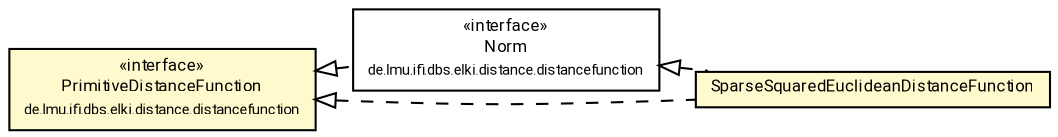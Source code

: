 #!/usr/local/bin/dot
#
# Class diagram 
# Generated by UMLGraph version R5_7_2-60-g0e99a6 (http://www.spinellis.gr/umlgraph/)
#

digraph G {
	graph [fontnames="svg"]
	edge [fontname="Roboto",fontsize=7,labelfontname="Roboto",labelfontsize=7,color="black"];
	node [fontname="Roboto",fontcolor="black",fontsize=8,shape=plaintext,margin=0,width=0,height=0];
	nodesep=0.15;
	ranksep=0.25;
	rankdir=LR;
	// de.lmu.ifi.dbs.elki.distance.distancefunction.PrimitiveDistanceFunction<O>
	c9822477 [label=<<table title="de.lmu.ifi.dbs.elki.distance.distancefunction.PrimitiveDistanceFunction" border="0" cellborder="1" cellspacing="0" cellpadding="2" bgcolor="LemonChiffon" href="../PrimitiveDistanceFunction.html" target="_parent">
		<tr><td><table border="0" cellspacing="0" cellpadding="1">
		<tr><td align="center" balign="center"> &#171;interface&#187; </td></tr>
		<tr><td align="center" balign="center"> <font face="Roboto">PrimitiveDistanceFunction</font> </td></tr>
		<tr><td align="center" balign="center"> <font face="Roboto" point-size="7.0">de.lmu.ifi.dbs.elki.distance.distancefunction</font> </td></tr>
		</table></td></tr>
		</table>>, URL="../PrimitiveDistanceFunction.html"];
	// de.lmu.ifi.dbs.elki.distance.distancefunction.Norm<O>
	c9822479 [label=<<table title="de.lmu.ifi.dbs.elki.distance.distancefunction.Norm" border="0" cellborder="1" cellspacing="0" cellpadding="2" href="../Norm.html" target="_parent">
		<tr><td><table border="0" cellspacing="0" cellpadding="1">
		<tr><td align="center" balign="center"> &#171;interface&#187; </td></tr>
		<tr><td align="center" balign="center"> <font face="Roboto">Norm</font> </td></tr>
		<tr><td align="center" balign="center"> <font face="Roboto" point-size="7.0">de.lmu.ifi.dbs.elki.distance.distancefunction</font> </td></tr>
		</table></td></tr>
		</table>>, URL="../Norm.html"];
	// de.lmu.ifi.dbs.elki.distance.distancefunction.minkowski.SparseSquaredEuclideanDistanceFunction
	c9822832 [label=<<table title="de.lmu.ifi.dbs.elki.distance.distancefunction.minkowski.SparseSquaredEuclideanDistanceFunction" border="0" cellborder="1" cellspacing="0" cellpadding="2" bgcolor="lemonChiffon" href="SparseSquaredEuclideanDistanceFunction.html" target="_parent">
		<tr><td><table border="0" cellspacing="0" cellpadding="1">
		<tr><td align="center" balign="center"> <font face="Roboto">SparseSquaredEuclideanDistanceFunction</font> </td></tr>
		</table></td></tr>
		</table>>, URL="SparseSquaredEuclideanDistanceFunction.html"];
	// de.lmu.ifi.dbs.elki.distance.distancefunction.Norm<O> implements de.lmu.ifi.dbs.elki.distance.distancefunction.PrimitiveDistanceFunction<O>
	c9822477 -> c9822479 [arrowtail=empty,style=dashed,dir=back,weight=9];
	// de.lmu.ifi.dbs.elki.distance.distancefunction.minkowski.SparseSquaredEuclideanDistanceFunction implements de.lmu.ifi.dbs.elki.distance.distancefunction.PrimitiveDistanceFunction<O>
	c9822477 -> c9822832 [arrowtail=empty,style=dashed,dir=back,weight=9];
	// de.lmu.ifi.dbs.elki.distance.distancefunction.minkowski.SparseSquaredEuclideanDistanceFunction implements de.lmu.ifi.dbs.elki.distance.distancefunction.Norm<O>
	c9822479 -> c9822832 [arrowtail=empty,style=dashed,dir=back,weight=9];
}

